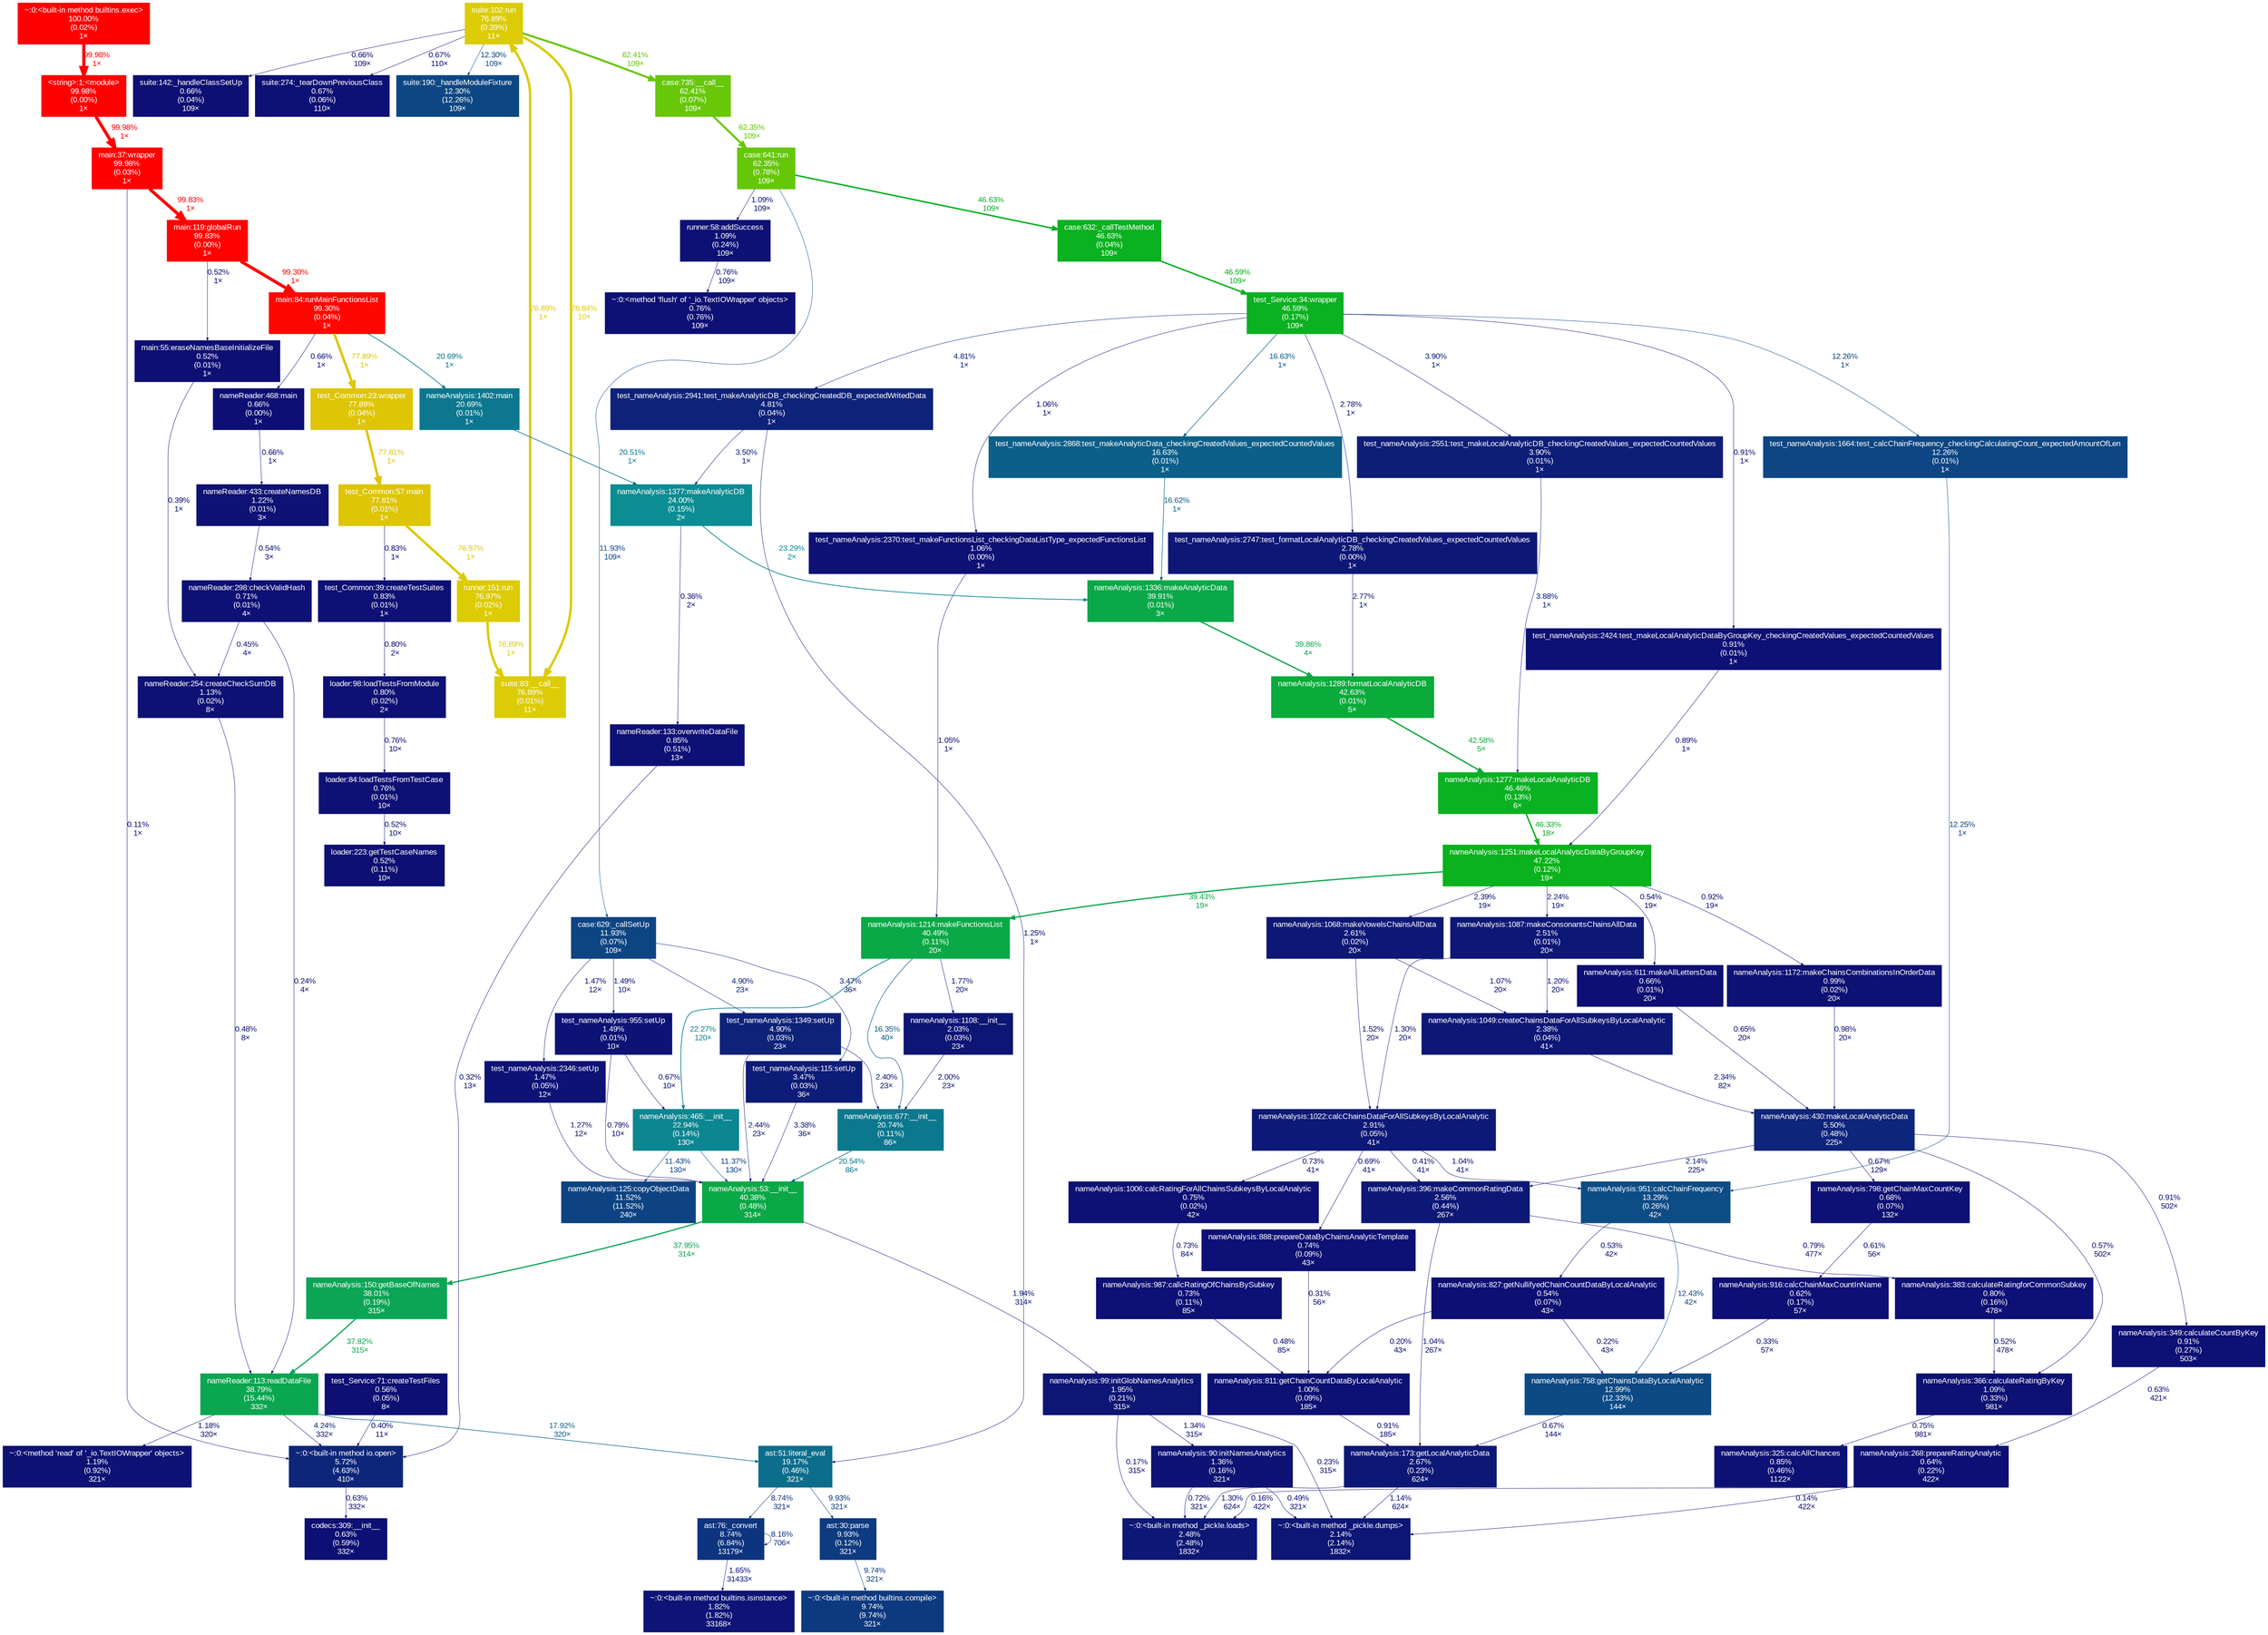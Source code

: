 digraph {
	graph [fontname=Arial, nodesep=0.125, ranksep=0.25];
	node [fontcolor=white, fontname=Arial, height=0, shape=box, style=filled, width=0];
	edge [fontname=Arial];
	1 [color="#0ab121", fontcolor="#ffffff", fontsize="10.00", label="test_Service:34:wrapper\n46.59%\n(0.17%)\n109×", tooltip="/home/runner/NameGenerator/tests/test_Service.py"];
	1 -> 15 [arrowsize="0.35", color="#0d4683", fontcolor="#0d4683", fontsize="10.00", label="12.26%\n1×", labeldistance="0.50", penwidth="0.50"];
	1 -> 39 [arrowsize="0.35", color="#0d1174", fontcolor="#0d1174", fontsize="10.00", label="1.06%\n1×", labeldistance="0.50", penwidth="0.50"];
	1 -> 42 [arrowsize="0.35", color="#0d1074", fontcolor="#0d1074", fontsize="10.00", label="0.91%\n1×", labeldistance="0.50", penwidth="0.50"];
	1 -> 44 [arrowsize="0.35", color="#0d1d78", fontcolor="#0d1d78", fontsize="10.00", label="3.90%\n1×", labeldistance="0.50", penwidth="0.50"];
	1 -> 45 [arrowsize="0.35", color="#0d1876", fontcolor="#0d1876", fontsize="10.00", label="2.78%\n1×", labeldistance="0.50", penwidth="0.50"];
	1 -> 48 [arrowsize="0.41", color="#0c5f88", fontcolor="#0c5f88", fontsize="10.00", label="16.63%\n1×", labeldistance="0.67", penwidth="0.67"];
	1 -> 51 [arrowsize="0.35", color="#0d2279", fontcolor="#0d2279", fontsize="10.00", label="4.81%\n1×", labeldistance="0.50", penwidth="0.50"];
	15 [color="#0d4683", fontcolor="#ffffff", fontsize="10.00", label="test_nameAnalysis:1664:test_calcChainFrequency_checkingCalculatingCount_expectedAmountOfLen\n12.26%\n(0.01%)\n1×", tooltip="/home/runner/NameGenerator/tests/test_nameAnalysis.py"];
	15 -> 284 [arrowsize="0.35", color="#0d4683", fontcolor="#0d4683", fontsize="10.00", label="12.25%\n1×", labeldistance="0.50", penwidth="0.50"];
	25 [color="#0d0f74", fontcolor="#ffffff", fontsize="10.00", label="suite:142:_handleClassSetUp\n0.66%\n(0.04%)\n109×", tooltip="/usr/lib/python3.8/unittest/suite.py"];
	27 [color="#0d1074", fontcolor="#ffffff", fontsize="10.00", label="suite:274:_tearDownPreviousClass\n0.67%\n(0.06%)\n110×", tooltip="/usr/lib/python3.8/unittest/suite.py"];
	29 [color="#0d4582", fontcolor="#ffffff", fontsize="10.00", label="case:629:_callSetUp\n11.93%\n(0.07%)\n109×", tooltip="/usr/lib/python3.8/unittest/case.py"];
	29 -> 37 [arrowsize="0.35", color="#0d1375", fontcolor="#0d1375", fontsize="10.00", label="1.47%\n12×", labeldistance="0.50", penwidth="0.50"];
	29 -> 102 [arrowsize="0.35", color="#0d1c77", fontcolor="#0d1c77", fontsize="10.00", label="3.47%\n36×", labeldistance="0.50", penwidth="0.50"];
	29 -> 103 [arrowsize="0.35", color="#0d1375", fontcolor="#0d1375", fontsize="10.00", label="1.49%\n10×", labeldistance="0.50", penwidth="0.50"];
	29 -> 104 [arrowsize="0.35", color="#0d2279", fontcolor="#0d2279", fontsize="10.00", label="4.90%\n23×", labeldistance="0.50", penwidth="0.50"];
	37 [color="#0d1375", fontcolor="#ffffff", fontsize="10.00", label="test_nameAnalysis:2346:setUp\n1.47%\n(0.05%)\n12×", tooltip="/home/runner/NameGenerator/tests/test_nameAnalysis.py"];
	37 -> 219 [arrowsize="0.35", color="#0d1274", fontcolor="#0d1274", fontsize="10.00", label="1.27%\n12×", labeldistance="0.50", penwidth="0.50"];
	39 [color="#0d1174", fontcolor="#ffffff", fontsize="10.00", label="test_nameAnalysis:2370:test_makeFunctionsList_checkingDataListType_expectedFunctionsList\n1.06%\n(0.00%)\n1×", tooltip="/home/runner/NameGenerator/tests/test_nameAnalysis.py"];
	39 -> 269 [arrowsize="0.35", color="#0d1174", fontcolor="#0d1174", fontsize="10.00", label="1.05%\n1×", labeldistance="0.50", penwidth="0.50"];
	42 [color="#0d1074", fontcolor="#ffffff", fontsize="10.00", label="test_nameAnalysis:2424:test_makeLocalAnalyticDataByGroupKey_checkingCreatedValues_expectedCountedValues\n0.91%\n(0.01%)\n1×", tooltip="/home/runner/NameGenerator/tests/test_nameAnalysis.py"];
	42 -> 274 [arrowsize="0.35", color="#0d1074", fontcolor="#0d1074", fontsize="10.00", label="0.89%\n1×", labeldistance="0.50", penwidth="0.50"];
	44 [color="#0d1d78", fontcolor="#ffffff", fontsize="10.00", label="test_nameAnalysis:2551:test_makeLocalAnalyticDB_checkingCreatedValues_expectedCountedValues\n3.90%\n(0.01%)\n1×", tooltip="/home/runner/NameGenerator/tests/test_nameAnalysis.py"];
	44 -> 300 [arrowsize="0.35", color="#0d1d78", fontcolor="#0d1d78", fontsize="10.00", label="3.88%\n1×", labeldistance="0.50", penwidth="0.50"];
	45 [color="#0d1876", fontcolor="#ffffff", fontsize="10.00", label="test_nameAnalysis:2747:test_formatLocalAnalyticDB_checkingCreatedValues_expectedCountedValues\n2.78%\n(0.00%)\n1×", tooltip="/home/runner/NameGenerator/tests/test_nameAnalysis.py"];
	45 -> 301 [arrowsize="0.35", color="#0d1876", fontcolor="#0d1876", fontsize="10.00", label="2.77%\n1×", labeldistance="0.50", penwidth="0.50"];
	48 [color="#0c5f88", fontcolor="#ffffff", fontsize="10.00", label="test_nameAnalysis:2868:test_makeAnalyticData_checkingCreatedValues_expectedCountedValues\n16.63%\n(0.01%)\n1×", tooltip="/home/runner/NameGenerator/tests/test_nameAnalysis.py"];
	48 -> 218 [arrowsize="0.41", color="#0c5f88", fontcolor="#0c5f88", fontsize="10.00", label="16.62%\n1×", labeldistance="0.66", penwidth="0.66"];
	51 [color="#0d2279", fontcolor="#ffffff", fontsize="10.00", label="test_nameAnalysis:2941:test_makeAnalyticDB_checkingCreatedDB_expectedWritedData\n4.81%\n(0.04%)\n1×", tooltip="/home/runner/NameGenerator/tests/test_nameAnalysis.py"];
	51 -> 302 [arrowsize="0.35", color="#0d1c77", fontcolor="#0d1c77", fontsize="10.00", label="3.50%\n1×", labeldistance="0.50", penwidth="0.50"];
	51 -> 355 [arrowsize="0.35", color="#0d1274", fontcolor="#0d1274", fontsize="10.00", label="1.25%\n1×", labeldistance="0.50", penwidth="0.50"];
	52 [color="#ff0000", fontcolor="#ffffff", fontsize="10.00", label="<string>:1:<module>\n99.98%\n(0.00%)\n1×", tooltip="<string>"];
	52 -> 366 [arrowsize="1.00", color="#ff0000", fontcolor="#ff0000", fontsize="10.00", label="99.98%\n1×", labeldistance="4.00", penwidth="4.00"];
	53 [color="#ff0000", fontcolor="#ffffff", fontsize="10.00", label="~:0:<built-in method builtins.exec>\n100.00%\n(0.02%)\n1×", tooltip="~"];
	53 -> 52 [arrowsize="1.00", color="#ff0000", fontcolor="#ff0000", fontsize="10.00", label="99.98%\n1×", labeldistance="4.00", penwidth="4.00"];
	92 [color="#0ab120", fontcolor="#ffffff", fontsize="10.00", label="case:632:_callTestMethod\n46.63%\n(0.04%)\n109×", tooltip="/usr/lib/python3.8/unittest/case.py"];
	92 -> 1 [arrowsize="0.68", color="#0ab121", fontcolor="#0ab121", fontsize="10.00", label="46.59%\n109×", labeldistance="1.86", penwidth="1.86"];
	102 [color="#0d1c77", fontcolor="#ffffff", fontsize="10.00", label="test_nameAnalysis:115:setUp\n3.47%\n(0.03%)\n36×", tooltip="/home/runner/NameGenerator/tests/test_nameAnalysis.py"];
	102 -> 219 [arrowsize="0.35", color="#0d1b77", fontcolor="#0d1b77", fontsize="10.00", label="3.38%\n36×", labeldistance="0.50", penwidth="0.50"];
	103 [color="#0d1375", fontcolor="#ffffff", fontsize="10.00", label="test_nameAnalysis:955:setUp\n1.49%\n(0.01%)\n10×", tooltip="/home/runner/NameGenerator/tests/test_nameAnalysis.py"];
	103 -> 219 [arrowsize="0.35", color="#0d1074", fontcolor="#0d1074", fontsize="10.00", label="0.79%\n10×", labeldistance="0.50", penwidth="0.50"];
	103 -> 224 [arrowsize="0.35", color="#0d1074", fontcolor="#0d1074", fontsize="10.00", label="0.67%\n10×", labeldistance="0.50", penwidth="0.50"];
	104 [color="#0d2279", fontcolor="#ffffff", fontsize="10.00", label="test_nameAnalysis:1349:setUp\n4.90%\n(0.03%)\n23×", tooltip="/home/runner/NameGenerator/tests/test_nameAnalysis.py"];
	104 -> 219 [arrowsize="0.35", color="#0d1776", fontcolor="#0d1776", fontsize="10.00", label="2.44%\n23×", labeldistance="0.50", penwidth="0.50"];
	104 -> 225 [arrowsize="0.35", color="#0d1776", fontcolor="#0d1776", fontsize="10.00", label="2.40%\n23×", labeldistance="0.50", penwidth="0.50"];
	110 [color="#0d0f73", fontcolor="#ffffff", fontsize="10.00", label="test_Service:71:createTestFiles\n0.56%\n(0.05%)\n8×", tooltip="/home/runner/NameGenerator/tests/test_Service.py"];
	110 -> 372 [arrowsize="0.35", color="#0d0e73", fontcolor="#0d0e73", fontsize="10.00", label="0.40%\n11×", labeldistance="0.50", penwidth="0.50"];
	161 [color="#0d257a", fontcolor="#ffffff", fontsize="10.00", label="nameAnalysis:430:makeLocalAnalyticData\n5.50%\n(0.48%)\n225×", tooltip="/home/runner/NameGenerator/modules/nameAnalysis.py"];
	161 -> 231 [arrowsize="0.35", color="#0d1675", fontcolor="#0d1675", fontsize="10.00", label="2.14%\n225×", labeldistance="0.50", penwidth="0.50"];
	161 -> 253 [arrowsize="0.35", color="#0d1074", fontcolor="#0d1074", fontsize="10.00", label="0.91%\n502×", labeldistance="0.50", penwidth="0.50"];
	161 -> 258 [arrowsize="0.35", color="#0d0f73", fontcolor="#0d0f73", fontsize="10.00", label="0.57%\n502×", labeldistance="0.50", penwidth="0.50"];
	161 -> 289 [arrowsize="0.35", color="#0d0f74", fontcolor="#0d0f74", fontsize="10.00", label="0.67%\n129×", labeldistance="0.50", penwidth="0.50"];
	166 [color="#0d1174", fontcolor="#ffffff", fontsize="10.00", label="runner:58:addSuccess\n1.09%\n(0.24%)\n109×", tooltip="/usr/lib/python3.8/unittest/runner.py"];
	166 -> 436 [arrowsize="0.35", color="#0d1074", fontcolor="#0d1074", fontsize="10.00", label="0.76%\n109×", labeldistance="0.50", penwidth="0.50"];
	167 [color="#dccb05", fontcolor="#ffffff", fontsize="10.00", label="runner:151:run\n76.97%\n(0.02%)\n1×", tooltip="/usr/lib/python3.8/unittest/runner.py"];
	167 -> 315 [arrowsize="0.88", color="#dccc05", fontcolor="#dccc05", fontsize="10.00", label="76.89%\n1×", labeldistance="3.08", penwidth="3.08"];
	174 [color="#66c708", fontcolor="#ffffff", fontsize="10.00", label="case:641:run\n62.35%\n(0.78%)\n109×", tooltip="/usr/lib/python3.8/unittest/case.py"];
	174 -> 29 [arrowsize="0.35", color="#0d4582", fontcolor="#0d4582", fontsize="10.00", label="11.93%\n109×", labeldistance="0.50", penwidth="0.50"];
	174 -> 92 [arrowsize="0.68", color="#0ab120", fontcolor="#0ab120", fontsize="10.00", label="46.63%\n109×", labeldistance="1.87", penwidth="1.87"];
	174 -> 166 [arrowsize="0.35", color="#0d1174", fontcolor="#0d1174", fontsize="10.00", label="1.09%\n109×", labeldistance="0.50", penwidth="0.50"];
	176 [color="#dec505", fontcolor="#ffffff", fontsize="10.00", label="test_Common:57:main\n77.81%\n(0.01%)\n1×", tooltip="/home/runner/NameGenerator/tests/test_Common.py"];
	176 -> 167 [arrowsize="0.88", color="#dccb05", fontcolor="#dccb05", fontsize="10.00", label="76.97%\n1×", labeldistance="3.08", penwidth="3.08"];
	176 -> 180 [arrowsize="0.35", color="#0d1074", fontcolor="#0d1074", fontsize="10.00", label="0.83%\n1×", labeldistance="0.50", penwidth="0.50"];
	180 [color="#0d1074", fontcolor="#ffffff", fontsize="10.00", label="test_Common:39:createTestSuites\n0.83%\n(0.01%)\n1×", tooltip="/home/runner/NameGenerator/tests/test_Common.py"];
	180 -> 182 [arrowsize="0.35", color="#0d1074", fontcolor="#0d1074", fontsize="10.00", label="0.80%\n2×", labeldistance="0.50", penwidth="0.50"];
	181 [color="#0d1074", fontcolor="#ffffff", fontsize="10.00", label="loader:84:loadTestsFromTestCase\n0.76%\n(0.01%)\n10×", tooltip="/usr/lib/python3.8/unittest/loader.py"];
	181 -> 322 [arrowsize="0.35", color="#0d0f73", fontcolor="#0d0f73", fontsize="10.00", label="0.52%\n10×", labeldistance="0.50", penwidth="0.50"];
	182 [color="#0d1074", fontcolor="#ffffff", fontsize="10.00", label="loader:98:loadTestsFromModule\n0.80%\n(0.02%)\n2×", tooltip="/usr/lib/python3.8/unittest/loader.py"];
	182 -> 181 [arrowsize="0.35", color="#0d1074", fontcolor="#0d1074", fontsize="10.00", label="0.76%\n10×", labeldistance="0.50", penwidth="0.50"];
	189 [color="#dccc05", fontcolor="#ffffff", fontsize="10.00", label="suite:102:run\n76.89%\n(0.39%)\n11×", tooltip="/usr/lib/python3.8/unittest/suite.py"];
	189 -> 25 [arrowsize="0.35", color="#0d0f74", fontcolor="#0d0f74", fontsize="10.00", label="0.66%\n109×", labeldistance="0.50", penwidth="0.50"];
	189 -> 27 [arrowsize="0.35", color="#0d1074", fontcolor="#0d1074", fontsize="10.00", label="0.67%\n110×", labeldistance="0.50", penwidth="0.50"];
	189 -> 198 [arrowsize="0.79", color="#67c708", fontcolor="#67c708", fontsize="10.00", label="62.41%\n109×", labeldistance="2.50", penwidth="2.50"];
	189 -> 315 [arrowsize="0.88", color="#dccc05", fontcolor="#dccc05", fontsize="10.00", label="76.84%\n10×", labeldistance="3.07", penwidth="3.07"];
	189 -> 317 [arrowsize="0.35", color="#0d4783", fontcolor="#0d4783", fontsize="10.00", label="12.30%\n109×", labeldistance="0.50", penwidth="0.50"];
	198 [color="#67c708", fontcolor="#ffffff", fontsize="10.00", label="case:735:__call__\n62.41%\n(0.07%)\n109×", tooltip="/usr/lib/python3.8/unittest/case.py"];
	198 -> 174 [arrowsize="0.79", color="#66c708", fontcolor="#66c708", fontsize="10.00", label="62.35%\n109×", labeldistance="2.49", penwidth="2.49"];
	211 [color="#dec505", fontcolor="#ffffff", fontsize="10.00", label="test_Common:23:wrapper\n77.89%\n(0.04%)\n1×", tooltip="/home/runner/NameGenerator/tests/test_Common.py"];
	211 -> 176 [arrowsize="0.88", color="#dec505", fontcolor="#dec505", fontsize="10.00", label="77.81%\n1×", labeldistance="3.11", penwidth="3.11"];
	212 [color="#fe0700", fontcolor="#ffffff", fontsize="10.00", label="main:84:runMainFunctionsList\n99.30%\n(0.04%)\n1×", tooltip="main.py"];
	212 -> 211 [arrowsize="0.88", color="#dec505", fontcolor="#dec505", fontsize="10.00", label="77.89%\n1×", labeldistance="3.12", penwidth="3.12"];
	212 -> 297 [arrowsize="0.45", color="#0c778e", fontcolor="#0c778e", fontsize="10.00", label="20.69%\n1×", labeldistance="0.83", penwidth="0.83"];
	212 -> 353 [arrowsize="0.35", color="#0d0f74", fontcolor="#0d0f74", fontsize="10.00", label="0.66%\n1×", labeldistance="0.50", penwidth="0.50"];
	216 [color="#0d1274", fontcolor="#ffffff", fontsize="10.00", label="nameAnalysis:90:initNamesAnalytics\n1.36%\n(0.16%)\n321×", tooltip="/home/runner/NameGenerator/modules/nameAnalysis.py"];
	216 -> 424 [arrowsize="0.35", color="#0d0f73", fontcolor="#0d0f73", fontsize="10.00", label="0.49%\n321×", labeldistance="0.50", penwidth="0.50"];
	216 -> 425 [arrowsize="0.35", color="#0d1074", fontcolor="#0d1074", fontsize="10.00", label="0.72%\n321×", labeldistance="0.50", penwidth="0.50"];
	217 [color="#0d1575", fontcolor="#ffffff", fontsize="10.00", label="nameAnalysis:99:initGlobNamesAnalytics\n1.95%\n(0.21%)\n315×", tooltip="/home/runner/NameGenerator/modules/nameAnalysis.py"];
	217 -> 216 [arrowsize="0.35", color="#0d1274", fontcolor="#0d1274", fontsize="10.00", label="1.34%\n315×", labeldistance="0.50", penwidth="0.50"];
	217 -> 424 [arrowsize="0.35", color="#0d0e73", fontcolor="#0d0e73", fontsize="10.00", label="0.23%\n315×", labeldistance="0.50", penwidth="0.50"];
	217 -> 425 [arrowsize="0.35", color="#0d0d73", fontcolor="#0d0d73", fontsize="10.00", label="0.17%\n315×", labeldistance="0.50", penwidth="0.50"];
	218 [color="#0ba84a", fontcolor="#ffffff", fontsize="10.00", label="nameAnalysis:1336:makeAnalyticData\n39.91%\n(0.01%)\n3×", tooltip="/home/runner/NameGenerator/modules/nameAnalysis.py"];
	218 -> 301 [arrowsize="0.63", color="#0ba84a", fontcolor="#0ba84a", fontsize="10.00", label="39.86%\n4×", labeldistance="1.59", penwidth="1.59"];
	219 [color="#0ba847", fontcolor="#ffffff", fontsize="10.00", label="nameAnalysis:53:__init__\n40.38%\n(0.48%)\n314×", tooltip="/home/runner/NameGenerator/modules/nameAnalysis.py"];
	219 -> 217 [arrowsize="0.35", color="#0d1575", fontcolor="#0d1575", fontsize="10.00", label="1.94%\n314×", labeldistance="0.50", penwidth="0.50"];
	219 -> 232 [arrowsize="0.62", color="#0ba555", fontcolor="#0ba555", fontsize="10.00", label="37.95%\n314×", labeldistance="1.52", penwidth="1.52"];
	222 [color="#0d1074", fontcolor="#ffffff", fontsize="10.00", label="nameAnalysis:888:prepareDataByChainsAnalyticTemplate\n0.74%\n(0.09%)\n43×", tooltip="/home/runner/NameGenerator/modules/nameAnalysis.py"];
	222 -> 239 [arrowsize="0.35", color="#0d0e73", fontcolor="#0d0e73", fontsize="10.00", label="0.31%\n56×", labeldistance="0.50", penwidth="0.50"];
	223 [color="#0d4382", fontcolor="#ffffff", fontsize="10.00", label="nameAnalysis:125:copyObjectData\n11.52%\n(11.52%)\n240×", tooltip="/home/runner/NameGenerator/modules/nameAnalysis.py"];
	224 [color="#0c8691", fontcolor="#ffffff", fontsize="10.00", label="nameAnalysis:465:__init__\n22.94%\n(0.14%)\n130×", tooltip="/home/runner/NameGenerator/modules/nameAnalysis.py"];
	224 -> 219 [arrowsize="0.35", color="#0d4281", fontcolor="#0d4281", fontsize="10.00", label="11.37%\n130×", labeldistance="0.50", penwidth="0.50"];
	224 -> 223 [arrowsize="0.35", color="#0d4281", fontcolor="#0d4281", fontsize="10.00", label="11.43%\n130×", labeldistance="0.50", penwidth="0.50"];
	225 [color="#0c788e", fontcolor="#ffffff", fontsize="10.00", label="nameAnalysis:677:__init__\n20.74%\n(0.11%)\n86×", tooltip="/home/runner/NameGenerator/modules/nameAnalysis.py"];
	225 -> 219 [arrowsize="0.45", color="#0c768d", fontcolor="#0c768d", fontsize="10.00", label="20.54%\n86×", labeldistance="0.82", penwidth="0.82"];
	226 [color="#0d1575", fontcolor="#ffffff", fontsize="10.00", label="nameAnalysis:1108:__init__\n2.03%\n(0.03%)\n23×", tooltip="/home/runner/NameGenerator/modules/nameAnalysis.py"];
	226 -> 225 [arrowsize="0.35", color="#0d1575", fontcolor="#0d1575", fontsize="10.00", label="2.00%\n23×", labeldistance="0.50", penwidth="0.50"];
	228 [color="#0d0f74", fontcolor="#ffffff", fontsize="10.00", label="nameAnalysis:268:prepareRatingAnalytic\n0.64%\n(0.22%)\n422×", tooltip="/home/runner/NameGenerator/modules/nameAnalysis.py"];
	228 -> 424 [arrowsize="0.35", color="#0d0d73", fontcolor="#0d0d73", fontsize="10.00", label="0.14%\n422×", labeldistance="0.50", penwidth="0.50"];
	228 -> 425 [arrowsize="0.35", color="#0d0d73", fontcolor="#0d0d73", fontsize="10.00", label="0.16%\n422×", labeldistance="0.50", penwidth="0.50"];
	231 [color="#0d1876", fontcolor="#ffffff", fontsize="10.00", label="nameAnalysis:396:makeCommonRatingData\n2.56%\n(0.44%)\n267×", tooltip="/home/runner/NameGenerator/modules/nameAnalysis.py"];
	231 -> 236 [arrowsize="0.35", color="#0d1174", fontcolor="#0d1174", fontsize="10.00", label="1.04%\n267×", labeldistance="0.50", penwidth="0.50"];
	231 -> 249 [arrowsize="0.35", color="#0d1074", fontcolor="#0d1074", fontsize="10.00", label="0.79%\n477×", labeldistance="0.50", penwidth="0.50"];
	232 [color="#0ba555", fontcolor="#ffffff", fontsize="10.00", label="nameAnalysis:150:getBaseOfNames\n38.01%\n(0.19%)\n315×", tooltip="/home/runner/NameGenerator/modules/nameAnalysis.py"];
	232 -> 335 [arrowsize="0.61", color="#0ba556", fontcolor="#0ba556", fontsize="10.00", label="37.82%\n315×", labeldistance="1.51", penwidth="1.51"];
	236 [color="#0d1876", fontcolor="#ffffff", fontsize="10.00", label="nameAnalysis:173:getLocalAnalyticData\n2.67%\n(0.23%)\n624×", tooltip="/home/runner/NameGenerator/modules/nameAnalysis.py"];
	236 -> 424 [arrowsize="0.35", color="#0d1174", fontcolor="#0d1174", fontsize="10.00", label="1.14%\n624×", labeldistance="0.50", penwidth="0.50"];
	236 -> 425 [arrowsize="0.35", color="#0d1274", fontcolor="#0d1274", fontsize="10.00", label="1.30%\n624×", labeldistance="0.50", penwidth="0.50"];
	238 [color="#0d4a84", fontcolor="#ffffff", fontsize="10.00", label="nameAnalysis:758:getChainsDataByLocalAnalytic\n12.99%\n(12.33%)\n144×", tooltip="/home/runner/NameGenerator/modules/nameAnalysis.py"];
	238 -> 236 [arrowsize="0.35", color="#0d0f74", fontcolor="#0d0f74", fontsize="10.00", label="0.67%\n144×", labeldistance="0.50", penwidth="0.50"];
	239 [color="#0d1174", fontcolor="#ffffff", fontsize="10.00", label="nameAnalysis:811:getChainCountDataByLocalAnalytic\n1.00%\n(0.09%)\n185×", tooltip="/home/runner/NameGenerator/modules/nameAnalysis.py"];
	239 -> 236 [arrowsize="0.35", color="#0d1074", fontcolor="#0d1074", fontsize="10.00", label="0.91%\n185×", labeldistance="0.50", penwidth="0.50"];
	246 [color="#0d1074", fontcolor="#ffffff", fontsize="10.00", label="nameAnalysis:325:calcAllChances\n0.85%\n(0.46%)\n1122×", tooltip="/home/runner/NameGenerator/modules/nameAnalysis.py"];
	249 [color="#0d1074", fontcolor="#ffffff", fontsize="10.00", label="nameAnalysis:383:calculateRatingforCommonSubkey\n0.80%\n(0.16%)\n478×", tooltip="/home/runner/NameGenerator/modules/nameAnalysis.py"];
	249 -> 258 [arrowsize="0.35", color="#0d0f73", fontcolor="#0d0f73", fontsize="10.00", label="0.52%\n478×", labeldistance="0.50", penwidth="0.50"];
	253 [color="#0d1074", fontcolor="#ffffff", fontsize="10.00", label="nameAnalysis:349:calculateCountByKey\n0.91%\n(0.27%)\n503×", tooltip="/home/runner/NameGenerator/modules/nameAnalysis.py"];
	253 -> 228 [arrowsize="0.35", color="#0d0f74", fontcolor="#0d0f74", fontsize="10.00", label="0.63%\n421×", labeldistance="0.50", penwidth="0.50"];
	258 [color="#0d1174", fontcolor="#ffffff", fontsize="10.00", label="nameAnalysis:366:calculateRatingByKey\n1.09%\n(0.33%)\n981×", tooltip="/home/runner/NameGenerator/modules/nameAnalysis.py"];
	258 -> 246 [arrowsize="0.35", color="#0d1074", fontcolor="#0d1074", fontsize="10.00", label="0.75%\n981×", labeldistance="0.50", penwidth="0.50"];
	259 [color="#0d1074", fontcolor="#ffffff", fontsize="10.00", label="nameAnalysis:987:callcRatingOfChainsBySubkey\n0.73%\n(0.11%)\n85×", tooltip="/home/runner/NameGenerator/modules/nameAnalysis.py"];
	259 -> 239 [arrowsize="0.35", color="#0d0f73", fontcolor="#0d0f73", fontsize="10.00", label="0.48%\n85×", labeldistance="0.50", penwidth="0.50"];
	260 [color="#0d1976", fontcolor="#ffffff", fontsize="10.00", label="nameAnalysis:1022:calcChainsDataForAllSubkeysByLocalAnalytic\n2.91%\n(0.05%)\n41×", tooltip="/home/runner/NameGenerator/modules/nameAnalysis.py"];
	260 -> 222 [arrowsize="0.35", color="#0d1074", fontcolor="#0d1074", fontsize="10.00", label="0.69%\n41×", labeldistance="0.50", penwidth="0.50"];
	260 -> 231 [arrowsize="0.35", color="#0d0e73", fontcolor="#0d0e73", fontsize="10.00", label="0.41%\n41×", labeldistance="0.50", penwidth="0.50"];
	260 -> 284 [arrowsize="0.35", color="#0d1174", fontcolor="#0d1174", fontsize="10.00", label="1.04%\n41×", labeldistance="0.50", penwidth="0.50"];
	260 -> 291 [arrowsize="0.35", color="#0d1074", fontcolor="#0d1074", fontsize="10.00", label="0.73%\n41×", labeldistance="0.50", penwidth="0.50"];
	265 [color="#0d0f74", fontcolor="#ffffff", fontsize="10.00", label="nameAnalysis:611:makeAllLettersData\n0.66%\n(0.01%)\n20×", tooltip="/home/runner/NameGenerator/modules/nameAnalysis.py"];
	265 -> 161 [arrowsize="0.35", color="#0d0f74", fontcolor="#0d0f74", fontsize="10.00", label="0.65%\n20×", labeldistance="0.50", penwidth="0.50"];
	267 [color="#0d1776", fontcolor="#ffffff", fontsize="10.00", label="nameAnalysis:1049:createChainsDataForAllSubkeysByLocalAnalytic\n2.38%\n(0.04%)\n41×", tooltip="/home/runner/NameGenerator/modules/nameAnalysis.py"];
	267 -> 161 [arrowsize="0.35", color="#0d1776", fontcolor="#0d1776", fontsize="10.00", label="2.34%\n82×", labeldistance="0.50", penwidth="0.50"];
	268 [color="#0d1174", fontcolor="#ffffff", fontsize="10.00", label="nameAnalysis:1172:makeChainsCombinationsInOrderData\n0.99%\n(0.02%)\n20×", tooltip="/home/runner/NameGenerator/modules/nameAnalysis.py"];
	268 -> 161 [arrowsize="0.35", color="#0d1174", fontcolor="#0d1174", fontsize="10.00", label="0.98%\n20×", labeldistance="0.50", penwidth="0.50"];
	269 [color="#0ba847", fontcolor="#ffffff", fontsize="10.00", label="nameAnalysis:1214:makeFunctionsList\n40.49%\n(0.11%)\n20×", tooltip="/home/runner/NameGenerator/modules/nameAnalysis.py"];
	269 -> 224 [arrowsize="0.47", color="#0c8190", fontcolor="#0c8190", fontsize="10.00", label="22.27%\n120×", labeldistance="0.89", penwidth="0.89"];
	269 -> 225 [arrowsize="0.40", color="#0c5d88", fontcolor="#0c5d88", fontsize="10.00", label="16.35%\n40×", labeldistance="0.65", penwidth="0.65"];
	269 -> 226 [arrowsize="0.35", color="#0d1475", fontcolor="#0d1475", fontsize="10.00", label="1.77%\n20×", labeldistance="0.50", penwidth="0.50"];
	274 [color="#0ab21d", fontcolor="#ffffff", fontsize="10.00", label="nameAnalysis:1251:makeLocalAnalyticDataByGroupKey\n47.22%\n(0.12%)\n19×", tooltip="/home/runner/NameGenerator/modules/nameAnalysis.py"];
	274 -> 265 [arrowsize="0.35", color="#0d0f73", fontcolor="#0d0f73", fontsize="10.00", label="0.54%\n19×", labeldistance="0.50", penwidth="0.50"];
	274 -> 268 [arrowsize="0.35", color="#0d1174", fontcolor="#0d1174", fontsize="10.00", label="0.92%\n19×", labeldistance="0.50", penwidth="0.50"];
	274 -> 269 [arrowsize="0.63", color="#0ba74d", fontcolor="#0ba74d", fontsize="10.00", label="39.43%\n19×", labeldistance="1.58", penwidth="1.58"];
	274 -> 292 [arrowsize="0.35", color="#0d1776", fontcolor="#0d1776", fontsize="10.00", label="2.39%\n19×", labeldistance="0.50", penwidth="0.50"];
	274 -> 293 [arrowsize="0.35", color="#0d1676", fontcolor="#0d1676", fontsize="10.00", label="2.24%\n19×", labeldistance="0.50", penwidth="0.50"];
	281 [color="#0d0f73", fontcolor="#ffffff", fontsize="10.00", label="nameAnalysis:827:getNullifyedChainCountDataByLocalAnalytic\n0.54%\n(0.07%)\n43×", tooltip="/home/runner/NameGenerator/modules/nameAnalysis.py"];
	281 -> 238 [arrowsize="0.35", color="#0d0e73", fontcolor="#0d0e73", fontsize="10.00", label="0.22%\n43×", labeldistance="0.50", penwidth="0.50"];
	281 -> 239 [arrowsize="0.35", color="#0d0e73", fontcolor="#0d0e73", fontsize="10.00", label="0.20%\n43×", labeldistance="0.50", penwidth="0.50"];
	283 [color="#0d0f74", fontcolor="#ffffff", fontsize="10.00", label="nameAnalysis:916:calcChainMaxCountInName\n0.62%\n(0.17%)\n57×", tooltip="/home/runner/NameGenerator/modules/nameAnalysis.py"];
	283 -> 238 [arrowsize="0.35", color="#0d0e73", fontcolor="#0d0e73", fontsize="10.00", label="0.33%\n57×", labeldistance="0.50", penwidth="0.50"];
	284 [color="#0d4c84", fontcolor="#ffffff", fontsize="10.00", label="nameAnalysis:951:calcChainFrequency\n13.29%\n(0.26%)\n42×", tooltip="/home/runner/NameGenerator/modules/nameAnalysis.py"];
	284 -> 238 [arrowsize="0.35", color="#0d4783", fontcolor="#0d4783", fontsize="10.00", label="12.43%\n42×", labeldistance="0.50", penwidth="0.50"];
	284 -> 281 [arrowsize="0.35", color="#0d0f73", fontcolor="#0d0f73", fontsize="10.00", label="0.53%\n42×", labeldistance="0.50", penwidth="0.50"];
	289 [color="#0d1074", fontcolor="#ffffff", fontsize="10.00", label="nameAnalysis:798:getChainMaxCountKey\n0.68%\n(0.07%)\n132×", tooltip="/home/runner/NameGenerator/modules/nameAnalysis.py"];
	289 -> 283 [arrowsize="0.35", color="#0d0f74", fontcolor="#0d0f74", fontsize="10.00", label="0.61%\n56×", labeldistance="0.50", penwidth="0.50"];
	291 [color="#0d1074", fontcolor="#ffffff", fontsize="10.00", label="nameAnalysis:1006:calcRatingForAllChainsSubkeysByLocalAnalytic\n0.75%\n(0.02%)\n42×", tooltip="/home/runner/NameGenerator/modules/nameAnalysis.py"];
	291 -> 259 [arrowsize="0.35", color="#0d1074", fontcolor="#0d1074", fontsize="10.00", label="0.73%\n84×", labeldistance="0.50", penwidth="0.50"];
	292 [color="#0d1876", fontcolor="#ffffff", fontsize="10.00", label="nameAnalysis:1068:makeVowelsChainsAllData\n2.61%\n(0.02%)\n20×", tooltip="/home/runner/NameGenerator/modules/nameAnalysis.py"];
	292 -> 260 [arrowsize="0.35", color="#0d1375", fontcolor="#0d1375", fontsize="10.00", label="1.52%\n20×", labeldistance="0.50", penwidth="0.50"];
	292 -> 267 [arrowsize="0.35", color="#0d1174", fontcolor="#0d1174", fontsize="10.00", label="1.07%\n20×", labeldistance="0.50", penwidth="0.50"];
	293 [color="#0d1776", fontcolor="#ffffff", fontsize="10.00", label="nameAnalysis:1087:makeConsonantsChainsAllData\n2.51%\n(0.01%)\n20×", tooltip="/home/runner/NameGenerator/modules/nameAnalysis.py"];
	293 -> 260 [arrowsize="0.35", color="#0d1274", fontcolor="#0d1274", fontsize="10.00", label="1.30%\n20×", labeldistance="0.50", penwidth="0.50"];
	293 -> 267 [arrowsize="0.35", color="#0d1274", fontcolor="#0d1274", fontsize="10.00", label="1.20%\n20×", labeldistance="0.50", penwidth="0.50"];
	297 [color="#0c778e", fontcolor="#ffffff", fontsize="10.00", label="nameAnalysis:1402:main\n20.69%\n(0.01%)\n1×", tooltip="/home/runner/NameGenerator/modules/nameAnalysis.py"];
	297 -> 302 [arrowsize="0.45", color="#0c768d", fontcolor="#0c768d", fontsize="10.00", label="20.51%\n1×", labeldistance="0.82", penwidth="0.82"];
	300 [color="#0ab122", fontcolor="#ffffff", fontsize="10.00", label="nameAnalysis:1277:makeLocalAnalyticDB\n46.46%\n(0.13%)\n6×", tooltip="/home/runner/NameGenerator/modules/nameAnalysis.py"];
	300 -> 274 [arrowsize="0.68", color="#0ab122", fontcolor="#0ab122", fontsize="10.00", label="46.33%\n18×", labeldistance="1.85", penwidth="1.85"];
	301 [color="#0aab3a", fontcolor="#ffffff", fontsize="10.00", label="nameAnalysis:1289:formatLocalAnalyticDB\n42.63%\n(0.01%)\n5×", tooltip="/home/runner/NameGenerator/modules/nameAnalysis.py"];
	301 -> 300 [arrowsize="0.65", color="#0aab3a", fontcolor="#0aab3a", fontsize="10.00", label="42.58%\n5×", labeldistance="1.70", penwidth="1.70"];
	302 [color="#0c8d92", fontcolor="#ffffff", fontsize="10.00", label="nameAnalysis:1377:makeAnalyticDB\n24.00%\n(0.15%)\n2×", tooltip="/home/runner/NameGenerator/modules/nameAnalysis.py"];
	302 -> 218 [arrowsize="0.48", color="#0c8891", fontcolor="#0c8891", fontsize="10.00", label="23.29%\n2×", labeldistance="0.93", penwidth="0.93"];
	302 -> 339 [arrowsize="0.35", color="#0d0e73", fontcolor="#0d0e73", fontsize="10.00", label="0.36%\n2×", labeldistance="0.50", penwidth="0.50"];
	315 [color="#dccc05", fontcolor="#ffffff", fontsize="10.00", label="suite:83:__call__\n76.89%\n(0.01%)\n11×", tooltip="/usr/lib/python3.8/unittest/suite.py"];
	315 -> 189 [arrowsize="0.88", color="#dccc05", fontcolor="#dccc05", fontsize="10.00", label="76.89%\n1×", labeldistance="3.08", penwidth="3.08"];
	317 [color="#0d4783", fontcolor="#ffffff", fontsize="10.00", label="suite:190:_handleModuleFixture\n12.30%\n(12.26%)\n109×", tooltip="/usr/lib/python3.8/unittest/suite.py"];
	322 [color="#0d0f73", fontcolor="#ffffff", fontsize="10.00", label="loader:223:getTestCaseNames\n0.52%\n(0.11%)\n10×", tooltip="/usr/lib/python3.8/unittest/loader.py"];
	335 [color="#0ba650", fontcolor="#ffffff", fontsize="10.00", label="nameReader:113:readDataFile\n38.79%\n(15.44%)\n332×", tooltip="/home/runner/NameGenerator/modules/nameReader.py"];
	335 -> 355 [arrowsize="0.42", color="#0c668a", fontcolor="#0c668a", fontsize="10.00", label="17.92%\n320×", labeldistance="0.72", penwidth="0.72"];
	335 -> 372 [arrowsize="0.35", color="#0d1f78", fontcolor="#0d1f78", fontsize="10.00", label="4.24%\n332×", labeldistance="0.50", penwidth="0.50"];
	335 -> 435 [arrowsize="0.35", color="#0d1274", fontcolor="#0d1274", fontsize="10.00", label="1.18%\n320×", labeldistance="0.50", penwidth="0.50"];
	336 [color="#0d1174", fontcolor="#ffffff", fontsize="10.00", label="nameReader:254:createCheckSumDB\n1.13%\n(0.02%)\n8×", tooltip="/home/runner/NameGenerator/modules/nameReader.py"];
	336 -> 335 [arrowsize="0.35", color="#0d0f73", fontcolor="#0d0f73", fontsize="10.00", label="0.48%\n8×", labeldistance="0.50", penwidth="0.50"];
	337 [color="#0d1074", fontcolor="#ffffff", fontsize="10.00", label="nameReader:298:checkValidHash\n0.71%\n(0.01%)\n4×", tooltip="/home/runner/NameGenerator/modules/nameReader.py"];
	337 -> 335 [arrowsize="0.35", color="#0d0e73", fontcolor="#0d0e73", fontsize="10.00", label="0.24%\n4×", labeldistance="0.50", penwidth="0.50"];
	337 -> 336 [arrowsize="0.35", color="#0d0f73", fontcolor="#0d0f73", fontsize="10.00", label="0.45%\n4×", labeldistance="0.50", penwidth="0.50"];
	339 [color="#0d1074", fontcolor="#ffffff", fontsize="10.00", label="nameReader:133:overwriteDataFile\n0.85%\n(0.51%)\n13×", tooltip="/home/runner/NameGenerator/modules/nameReader.py"];
	339 -> 372 [arrowsize="0.35", color="#0d0e73", fontcolor="#0d0e73", fontsize="10.00", label="0.32%\n13×", labeldistance="0.50", penwidth="0.50"];
	341 [color="#0d1274", fontcolor="#ffffff", fontsize="10.00", label="nameReader:433:createNamesDB\n1.22%\n(0.01%)\n3×", tooltip="/home/runner/NameGenerator/modules/nameReader.py"];
	341 -> 337 [arrowsize="0.35", color="#0d0f73", fontcolor="#0d0f73", fontsize="10.00", label="0.54%\n3×", labeldistance="0.50", penwidth="0.50"];
	342 [color="#0d0f73", fontcolor="#ffffff", fontsize="10.00", label="main:55:eraseNamesBaseInitializeFile\n0.52%\n(0.01%)\n1×", tooltip="main.py"];
	342 -> 336 [arrowsize="0.35", color="#0d0e73", fontcolor="#0d0e73", fontsize="10.00", label="0.39%\n1×", labeldistance="0.50", penwidth="0.50"];
	353 [color="#0d0f74", fontcolor="#ffffff", fontsize="10.00", label="nameReader:468:main\n0.66%\n(0.00%)\n1×", tooltip="/home/runner/NameGenerator/modules/nameReader.py"];
	353 -> 341 [arrowsize="0.35", color="#0d0f74", fontcolor="#0d0f74", fontsize="10.00", label="0.66%\n1×", labeldistance="0.50", penwidth="0.50"];
	354 [color="#0d3a80", fontcolor="#ffffff", fontsize="10.00", label="ast:30:parse\n9.93%\n(0.12%)\n321×", tooltip="/usr/lib/python3.8/ast.py"];
	354 -> 407 [arrowsize="0.35", color="#0d397f", fontcolor="#0d397f", fontsize="10.00", label="9.74%\n321×", labeldistance="0.50", penwidth="0.50"];
	355 [color="#0c6e8c", fontcolor="#ffffff", fontsize="10.00", label="ast:51:literal_eval\n19.17%\n(0.46%)\n321×", tooltip="/usr/lib/python3.8/ast.py"];
	355 -> 354 [arrowsize="0.35", color="#0d3a80", fontcolor="#0d3a80", fontsize="10.00", label="9.93%\n321×", labeldistance="0.50", penwidth="0.50"];
	355 -> 356 [arrowsize="0.35", color="#0d347e", fontcolor="#0d347e", fontsize="10.00", label="8.74%\n321×", labeldistance="0.50", penwidth="0.50"];
	356 [color="#0d347e", fontcolor="#ffffff", fontsize="10.00", label="ast:76:_convert\n8.74%\n(6.84%)\n13179×", tooltip="/usr/lib/python3.8/ast.py"];
	356 -> 356 [arrowsize="0.35", color="#0d317d", fontcolor="#0d317d", fontsize="10.00", label="8.16%\n706×", labeldistance="0.50", penwidth="0.50"];
	356 -> 412 [arrowsize="0.35", color="#0d1475", fontcolor="#0d1475", fontsize="10.00", label="1.65%\n31433×", labeldistance="0.50", penwidth="0.50"];
	366 [color="#ff0000", fontcolor="#ffffff", fontsize="10.00", label="main:37:wrapper\n99.98%\n(0.03%)\n1×", tooltip="main.py"];
	366 -> 367 [arrowsize="1.00", color="#ff0200", fontcolor="#ff0200", fontsize="10.00", label="99.83%\n1×", labeldistance="3.99", penwidth="3.99"];
	366 -> 372 [arrowsize="0.35", color="#0d0d73", fontcolor="#0d0d73", fontsize="10.00", label="0.11%\n1×", labeldistance="0.50", penwidth="0.50"];
	367 [color="#ff0200", fontcolor="#ffffff", fontsize="10.00", label="main:119:globalRun\n99.83%\n(0.00%)\n1×", tooltip="main.py"];
	367 -> 212 [arrowsize="1.00", color="#fe0700", fontcolor="#fe0700", fontsize="10.00", label="99.30%\n1×", labeldistance="3.97", penwidth="3.97"];
	367 -> 342 [arrowsize="0.35", color="#0d0f73", fontcolor="#0d0f73", fontsize="10.00", label="0.52%\n1×", labeldistance="0.50", penwidth="0.50"];
	372 [color="#0d267a", fontcolor="#ffffff", fontsize="10.00", label="~:0:<built-in method io.open>\n5.72%\n(4.63%)\n410×", tooltip="~"];
	372 -> 440 [arrowsize="0.35", color="#0d0f74", fontcolor="#0d0f74", fontsize="10.00", label="0.63%\n332×", labeldistance="0.50", penwidth="0.50"];
	407 [color="#0d397f", fontcolor="#ffffff", fontsize="10.00", label="~:0:<built-in method builtins.compile>\n9.74%\n(9.74%)\n321×", tooltip="~"];
	412 [color="#0d1475", fontcolor="#ffffff", fontsize="10.00", label="~:0:<built-in method builtins.isinstance>\n1.82%\n(1.82%)\n33168×", tooltip="~"];
	424 [color="#0d1675", fontcolor="#ffffff", fontsize="10.00", label="~:0:<built-in method _pickle.dumps>\n2.14%\n(2.14%)\n1832×", tooltip="~"];
	425 [color="#0d1776", fontcolor="#ffffff", fontsize="10.00", label="~:0:<built-in method _pickle.loads>\n2.48%\n(2.48%)\n1832×", tooltip="~"];
	435 [color="#0d1274", fontcolor="#ffffff", fontsize="10.00", label="~:0:<method 'read' of '_io.TextIOWrapper' objects>\n1.19%\n(0.92%)\n321×", tooltip="~"];
	436 [color="#0d1074", fontcolor="#ffffff", fontsize="10.00", label="~:0:<method 'flush' of '_io.TextIOWrapper' objects>\n0.76%\n(0.76%)\n109×", tooltip="~"];
	440 [color="#0d0f74", fontcolor="#ffffff", fontsize="10.00", label="codecs:309:__init__\n0.63%\n(0.59%)\n332×", tooltip="/usr/lib/python3.8/codecs.py"];
}
